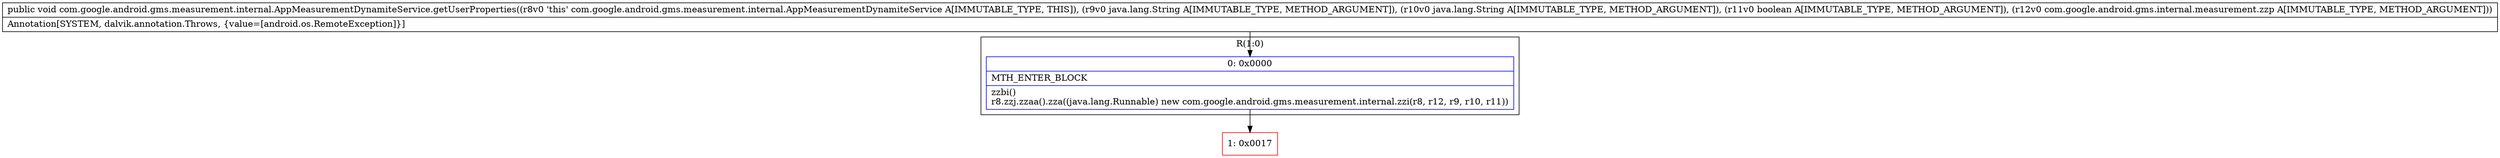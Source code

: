 digraph "CFG forcom.google.android.gms.measurement.internal.AppMeasurementDynamiteService.getUserProperties(Ljava\/lang\/String;Ljava\/lang\/String;ZLcom\/google\/android\/gms\/internal\/measurement\/zzp;)V" {
subgraph cluster_Region_406670888 {
label = "R(1:0)";
node [shape=record,color=blue];
Node_0 [shape=record,label="{0\:\ 0x0000|MTH_ENTER_BLOCK\l|zzbi()\lr8.zzj.zzaa().zza((java.lang.Runnable) new com.google.android.gms.measurement.internal.zzi(r8, r12, r9, r10, r11))\l}"];
}
Node_1 [shape=record,color=red,label="{1\:\ 0x0017}"];
MethodNode[shape=record,label="{public void com.google.android.gms.measurement.internal.AppMeasurementDynamiteService.getUserProperties((r8v0 'this' com.google.android.gms.measurement.internal.AppMeasurementDynamiteService A[IMMUTABLE_TYPE, THIS]), (r9v0 java.lang.String A[IMMUTABLE_TYPE, METHOD_ARGUMENT]), (r10v0 java.lang.String A[IMMUTABLE_TYPE, METHOD_ARGUMENT]), (r11v0 boolean A[IMMUTABLE_TYPE, METHOD_ARGUMENT]), (r12v0 com.google.android.gms.internal.measurement.zzp A[IMMUTABLE_TYPE, METHOD_ARGUMENT]))  | Annotation[SYSTEM, dalvik.annotation.Throws, \{value=[android.os.RemoteException]\}]\l}"];
MethodNode -> Node_0;
Node_0 -> Node_1;
}

